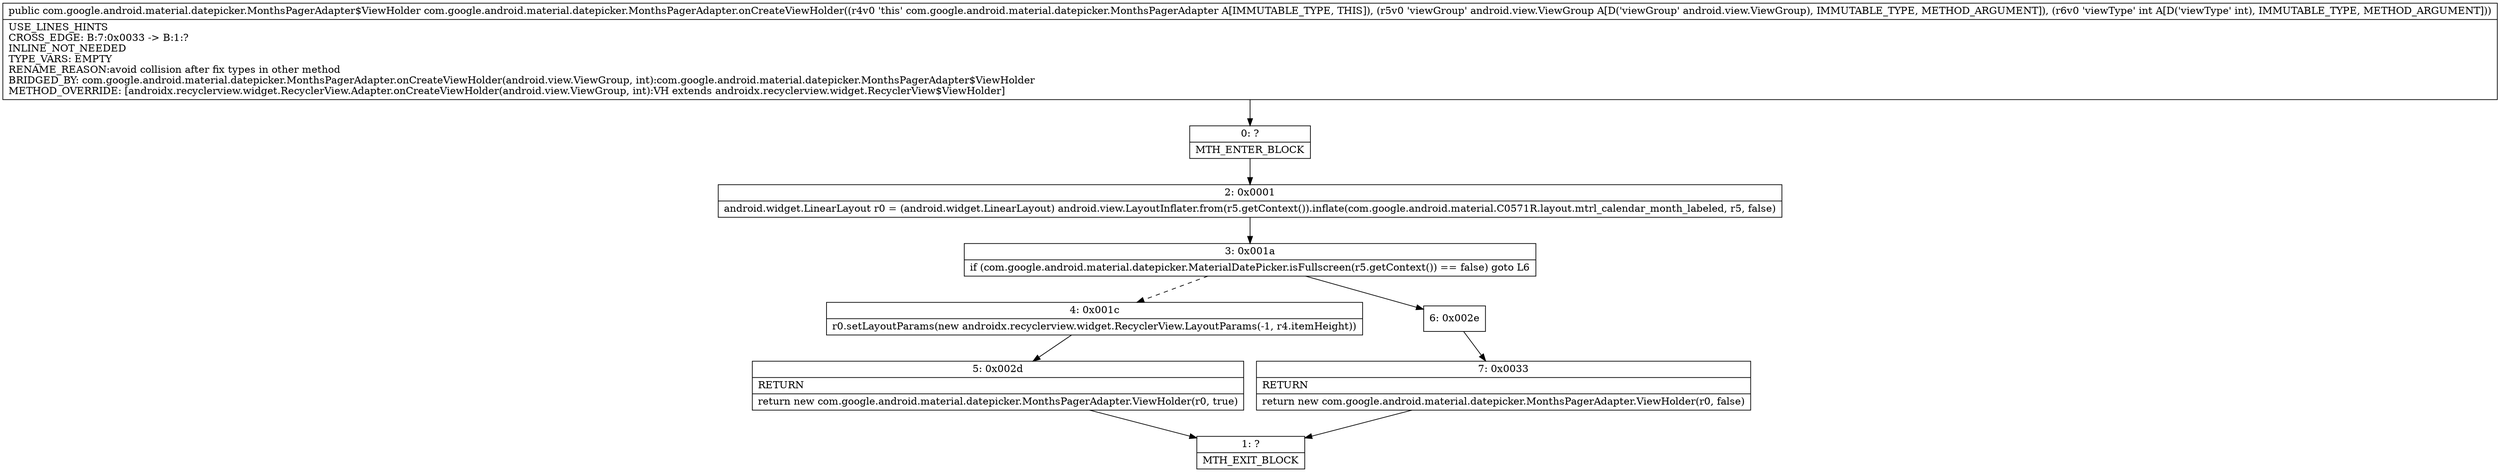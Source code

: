 digraph "CFG forcom.google.android.material.datepicker.MonthsPagerAdapter.onCreateViewHolder(Landroid\/view\/ViewGroup;I)Lcom\/google\/android\/material\/datepicker\/MonthsPagerAdapter$ViewHolder;" {
Node_0 [shape=record,label="{0\:\ ?|MTH_ENTER_BLOCK\l}"];
Node_2 [shape=record,label="{2\:\ 0x0001|android.widget.LinearLayout r0 = (android.widget.LinearLayout) android.view.LayoutInflater.from(r5.getContext()).inflate(com.google.android.material.C0571R.layout.mtrl_calendar_month_labeled, r5, false)\l}"];
Node_3 [shape=record,label="{3\:\ 0x001a|if (com.google.android.material.datepicker.MaterialDatePicker.isFullscreen(r5.getContext()) == false) goto L6\l}"];
Node_4 [shape=record,label="{4\:\ 0x001c|r0.setLayoutParams(new androidx.recyclerview.widget.RecyclerView.LayoutParams(\-1, r4.itemHeight))\l}"];
Node_5 [shape=record,label="{5\:\ 0x002d|RETURN\l|return new com.google.android.material.datepicker.MonthsPagerAdapter.ViewHolder(r0, true)\l}"];
Node_1 [shape=record,label="{1\:\ ?|MTH_EXIT_BLOCK\l}"];
Node_6 [shape=record,label="{6\:\ 0x002e}"];
Node_7 [shape=record,label="{7\:\ 0x0033|RETURN\l|return new com.google.android.material.datepicker.MonthsPagerAdapter.ViewHolder(r0, false)\l}"];
MethodNode[shape=record,label="{public com.google.android.material.datepicker.MonthsPagerAdapter$ViewHolder com.google.android.material.datepicker.MonthsPagerAdapter.onCreateViewHolder((r4v0 'this' com.google.android.material.datepicker.MonthsPagerAdapter A[IMMUTABLE_TYPE, THIS]), (r5v0 'viewGroup' android.view.ViewGroup A[D('viewGroup' android.view.ViewGroup), IMMUTABLE_TYPE, METHOD_ARGUMENT]), (r6v0 'viewType' int A[D('viewType' int), IMMUTABLE_TYPE, METHOD_ARGUMENT]))  | USE_LINES_HINTS\lCROSS_EDGE: B:7:0x0033 \-\> B:1:?\lINLINE_NOT_NEEDED\lTYPE_VARS: EMPTY\lRENAME_REASON:avoid collision after fix types in other method\lBRIDGED_BY: com.google.android.material.datepicker.MonthsPagerAdapter.onCreateViewHolder(android.view.ViewGroup, int):com.google.android.material.datepicker.MonthsPagerAdapter$ViewHolder\lMETHOD_OVERRIDE: [androidx.recyclerview.widget.RecyclerView.Adapter.onCreateViewHolder(android.view.ViewGroup, int):VH extends androidx.recyclerview.widget.RecyclerView$ViewHolder]\l}"];
MethodNode -> Node_0;Node_0 -> Node_2;
Node_2 -> Node_3;
Node_3 -> Node_4[style=dashed];
Node_3 -> Node_6;
Node_4 -> Node_5;
Node_5 -> Node_1;
Node_6 -> Node_7;
Node_7 -> Node_1;
}

